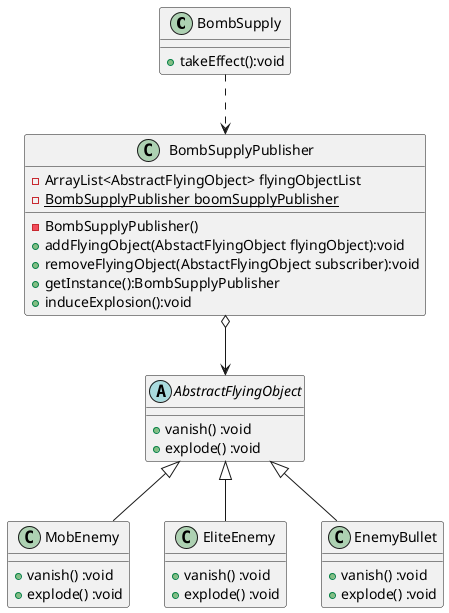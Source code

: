 @startuml
class BombSupply{
    + takeEffect():void
}
BombSupply ..>BombSupplyPublisher
class BombSupplyPublisher{
    - ArrayList<AbstractFlyingObject> flyingObjectList
    -{static} BombSupplyPublisher boomSupplyPublisher
    - BombSupplyPublisher()
    + addFlyingObject(AbstactFlyingObject flyingObject):void
    + removeFlyingObject(AbstactFlyingObject subscriber):void
    + getInstance():BombSupplyPublisher
    + induceExplosion():void
}
BombSupplyPublisher o--> AbstractFlyingObject
Abstract AbstractFlyingObject{
    + vanish() :void
    + explode() :void
    }
class MobEnemy {
    + vanish() :void
    + explode() :void
}

class EliteEnemy{
    + vanish() :void
    + explode() :void
}

class EnemyBullet {
    + vanish() :void
    + explode() :void
}

AbstractFlyingObject<|--EliteEnemy
AbstractFlyingObject<|--MobEnemy
AbstractFlyingObject<|--EnemyBullet
@enduml